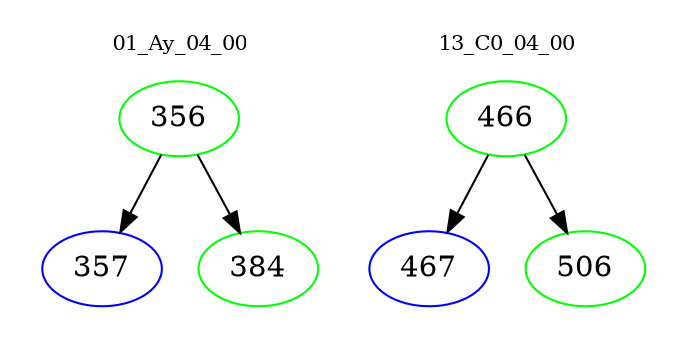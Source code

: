 digraph{
subgraph cluster_0 {
color = white
label = "01_Ay_04_00";
fontsize=10;
T0_356 [label="356", color="green"]
T0_356 -> T0_357 [color="black"]
T0_357 [label="357", color="blue"]
T0_356 -> T0_384 [color="black"]
T0_384 [label="384", color="green"]
}
subgraph cluster_1 {
color = white
label = "13_C0_04_00";
fontsize=10;
T1_466 [label="466", color="green"]
T1_466 -> T1_467 [color="black"]
T1_467 [label="467", color="blue"]
T1_466 -> T1_506 [color="black"]
T1_506 [label="506", color="green"]
}
}
